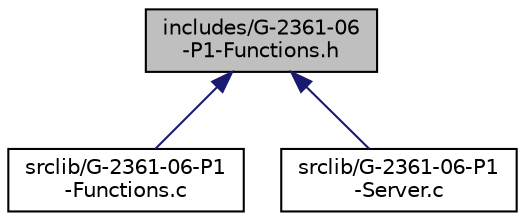 digraph "includes/G-2361-06-P1-Functions.h"
{
  edge [fontname="Helvetica",fontsize="10",labelfontname="Helvetica",labelfontsize="10"];
  node [fontname="Helvetica",fontsize="10",shape=record];
  Node1 [label="includes/G-2361-06\l-P1-Functions.h",height=0.2,width=0.4,color="black", fillcolor="grey75", style="filled", fontcolor="black"];
  Node1 -> Node2 [dir="back",color="midnightblue",fontsize="10",style="solid",fontname="Helvetica"];
  Node2 [label="srclib/G-2361-06-P1\l-Functions.c",height=0.2,width=0.4,color="black", fillcolor="white", style="filled",URL="$_g-2361-06-_p1-_functions_8c.html"];
  Node1 -> Node3 [dir="back",color="midnightblue",fontsize="10",style="solid",fontname="Helvetica"];
  Node3 [label="srclib/G-2361-06-P1\l-Server.c",height=0.2,width=0.4,color="black", fillcolor="white", style="filled",URL="$_g-2361-06-_p1-_server_8c.html",tooltip="Implementacion de las funciones del Servidor. "];
}
